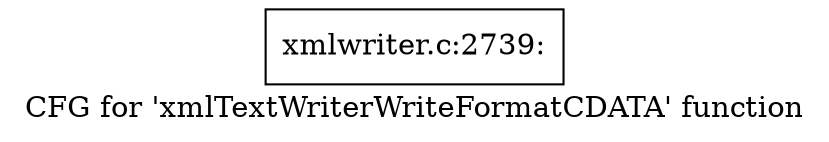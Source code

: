 digraph "CFG for 'xmlTextWriterWriteFormatCDATA' function" {
	label="CFG for 'xmlTextWriterWriteFormatCDATA' function";

	Node0x55d09c672720 [shape=record,label="{xmlwriter.c:2739:}"];
}
